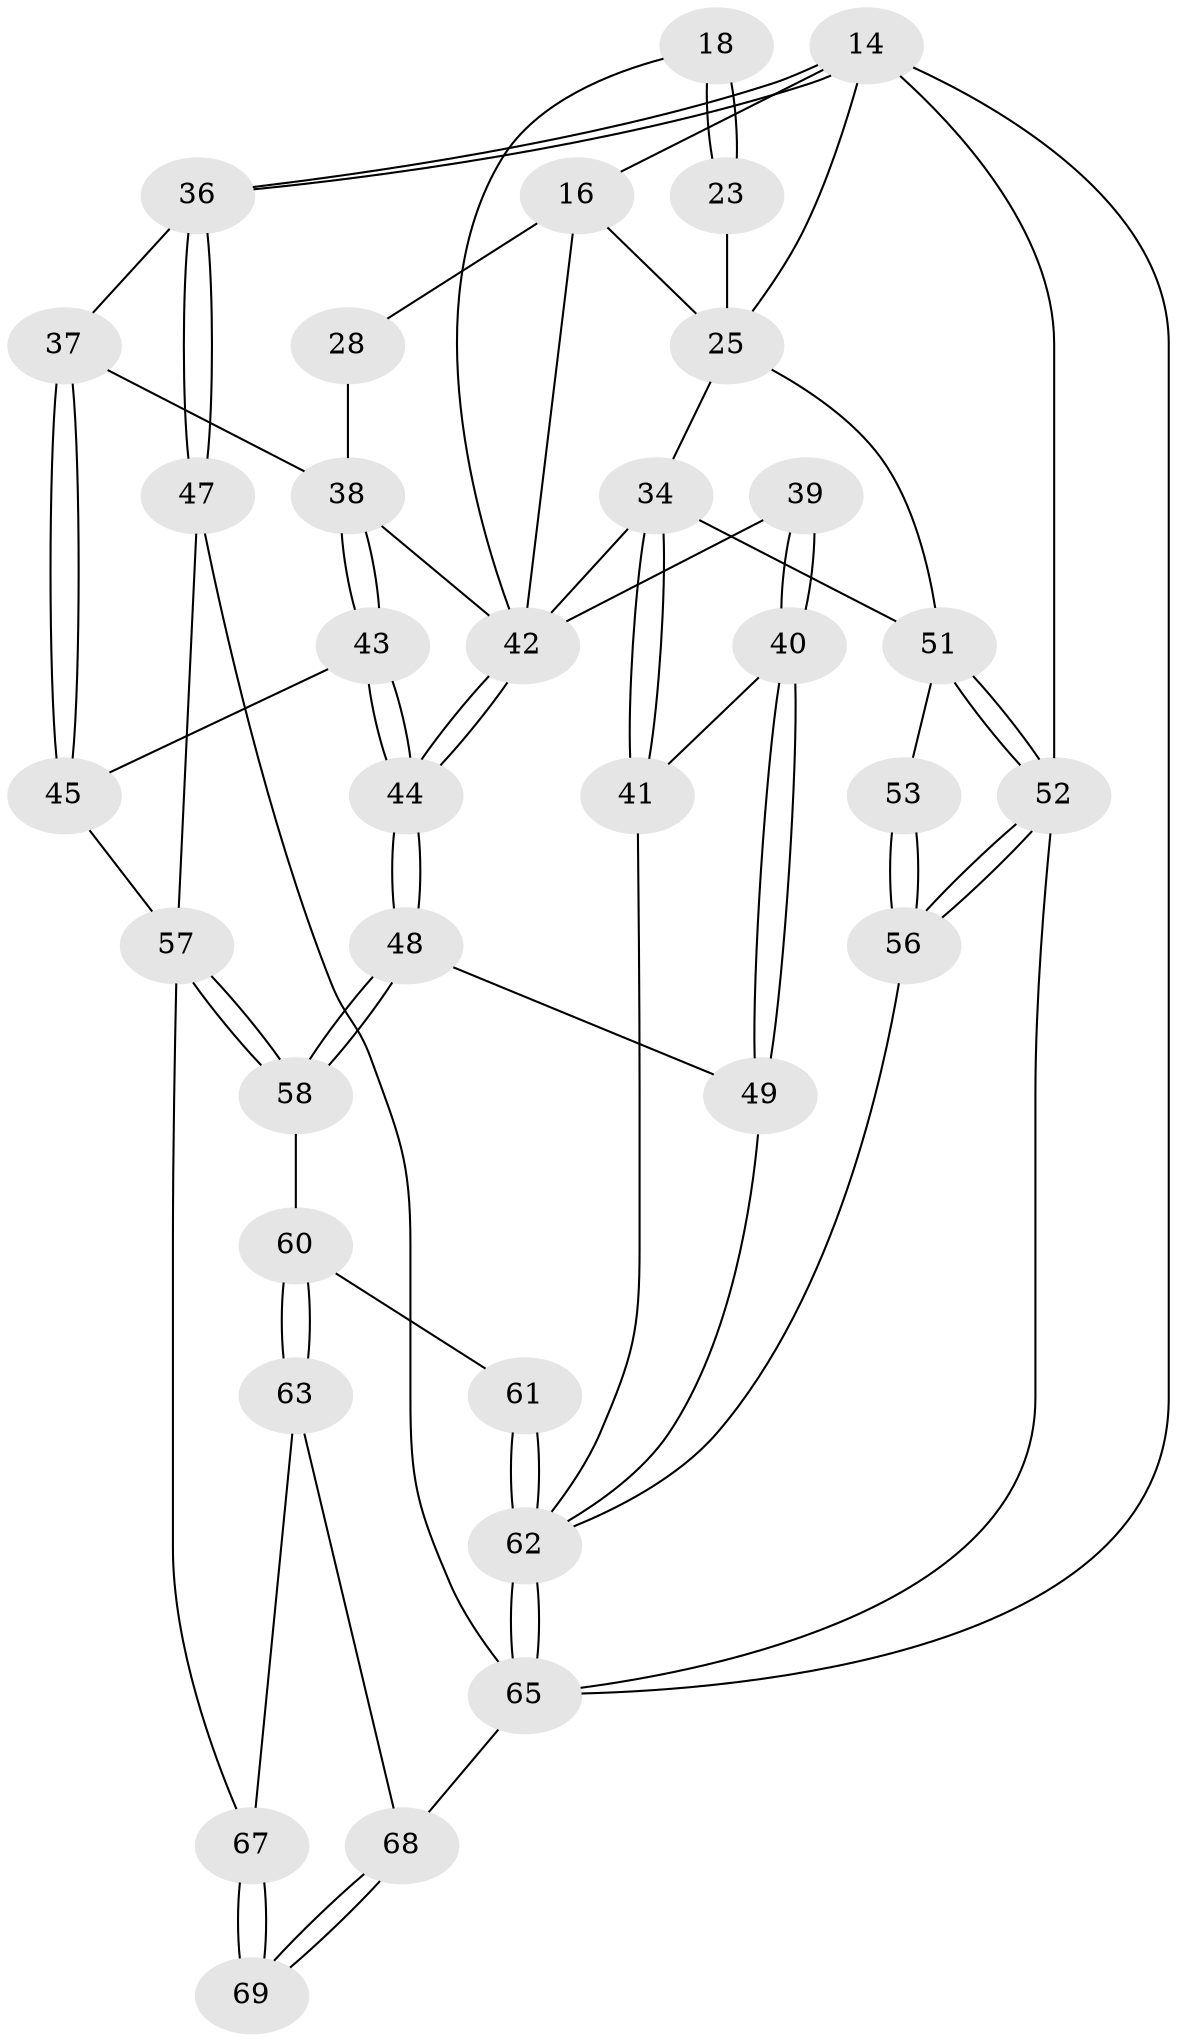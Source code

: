 // original degree distribution, {3: 0.043478260869565216, 4: 0.14492753623188406, 5: 0.6811594202898551, 6: 0.13043478260869565}
// Generated by graph-tools (version 1.1) at 2025/01/03/09/25 05:01:17]
// undirected, 34 vertices, 77 edges
graph export_dot {
graph [start="1"]
  node [color=gray90,style=filled];
  14 [pos="+1+0.2100420753618675",super="+13"];
  16 [pos="+0.5138763541069951+0.24739482369559687",super="+3+15"];
  18 [pos="+0.38296518846100885+0.236409421877335"];
  23 [pos="+0.2964282860680346+0.30707736438276023",super="+22+19"];
  25 [pos="+0.15440486081834615+0.3065007344034073",super="+9+24+8"];
  28 [pos="+0.6925183704531452+0.330996732148789",super="+20"];
  34 [pos="+0.21740536140887662+0.540863161863925",super="+33"];
  36 [pos="+1+0.246883423938634"];
  37 [pos="+0.8742798283627606+0.40816356740815934"];
  38 [pos="+0.7228276596466731+0.4042274600781946",super="+29"];
  39 [pos="+0.427227541911605+0.48561206164073256"];
  40 [pos="+0.421889256106417+0.5575442193577221"];
  41 [pos="+0.31082320578514333+0.6083954906123961"];
  42 [pos="+0.5733087534308844+0.4174459148706481",super="+32"];
  43 [pos="+0.740631837010931+0.5429249190554184"];
  44 [pos="+0.5874679837662913+0.6332868178379908"];
  45 [pos="+0.8442589163600968+0.589637024388275"];
  47 [pos="+1+0.6713230841325281"];
  48 [pos="+0.5855923180700442+0.6358819802599783"];
  49 [pos="+0.5594254102765092+0.6334389761997602"];
  51 [pos="+0+0.5223749685447269",super="+35"];
  52 [pos="+0+0.7733677250760788",super="+21"];
  53 [pos="+0.1457435745579677+0.567519697746145"];
  56 [pos="+0.10572294572214097+0.8261440593745936"];
  57 [pos="+0.7857991406715786+0.8215027024242809",super="+50"];
  58 [pos="+0.6338376372736177+0.7522843790545641"];
  60 [pos="+0.575900267674737+0.8119589013072109"];
  61 [pos="+0.4242142932683094+0.8051402227635742"];
  62 [pos="+0.28577566719091+1",super="+55+54+59"];
  63 [pos="+0.548218433975258+0.9197969411593282"];
  65 [pos="+0.3115596233938349+1",super="+46"];
  67 [pos="+0.6299636899807709+0.919239613494275",super="+66"];
  68 [pos="+0.832001011348347+1",super="+64"];
  69 [pos="+0.8246908781784467+1"];
  14 -- 36;
  14 -- 36;
  14 -- 16 [weight=2];
  14 -- 65;
  14 -- 25;
  14 -- 52 [weight=2];
  16 -- 28 [weight=3];
  16 -- 42;
  16 -- 25;
  18 -- 23 [weight=2];
  18 -- 23;
  18 -- 42;
  23 -- 25 [weight=3];
  25 -- 51;
  25 -- 34;
  28 -- 38;
  34 -- 41;
  34 -- 41;
  34 -- 51;
  34 -- 42;
  36 -- 37;
  36 -- 47;
  36 -- 47;
  37 -- 38;
  37 -- 45;
  37 -- 45;
  38 -- 43;
  38 -- 43;
  38 -- 42;
  39 -- 40;
  39 -- 40;
  39 -- 42 [weight=2];
  40 -- 41;
  40 -- 49;
  40 -- 49;
  41 -- 62;
  42 -- 44;
  42 -- 44;
  43 -- 44;
  43 -- 44;
  43 -- 45;
  44 -- 48;
  44 -- 48;
  45 -- 57;
  47 -- 65;
  47 -- 57;
  48 -- 49;
  48 -- 58;
  48 -- 58;
  49 -- 62;
  51 -- 52 [weight=2];
  51 -- 52;
  51 -- 53 [weight=2];
  52 -- 56;
  52 -- 56;
  52 -- 65;
  53 -- 56;
  53 -- 56;
  56 -- 62;
  57 -- 58;
  57 -- 58;
  57 -- 67;
  58 -- 60;
  60 -- 61;
  60 -- 63;
  60 -- 63;
  61 -- 62 [weight=2];
  61 -- 62;
  62 -- 65;
  62 -- 65;
  63 -- 67;
  63 -- 68;
  65 -- 68 [weight=2];
  67 -- 69 [weight=2];
  67 -- 69;
  68 -- 69;
  68 -- 69;
}
